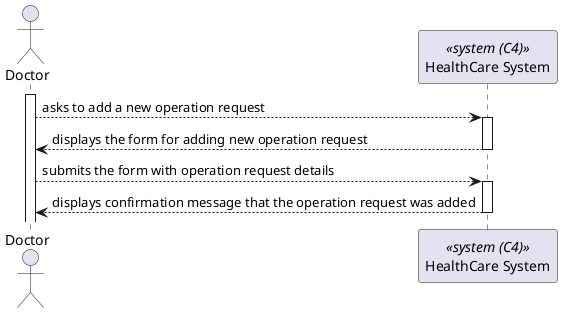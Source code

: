 @startuml
actor Doctor as "Doctor"
participant SYS as "HealthCare System" <<system (C4)>>

activate Doctor 

Doctor --> SYS : asks to add a new operation request 

activate SYS 
SYS --> Doctor : displays the form for adding new operation request
deactivate SYS

Doctor --> SYS : submits the form with operation request details
activate SYS
SYS --> Doctor : displays confirmation message that the operation request was added

deactivate SYS

@enduml
